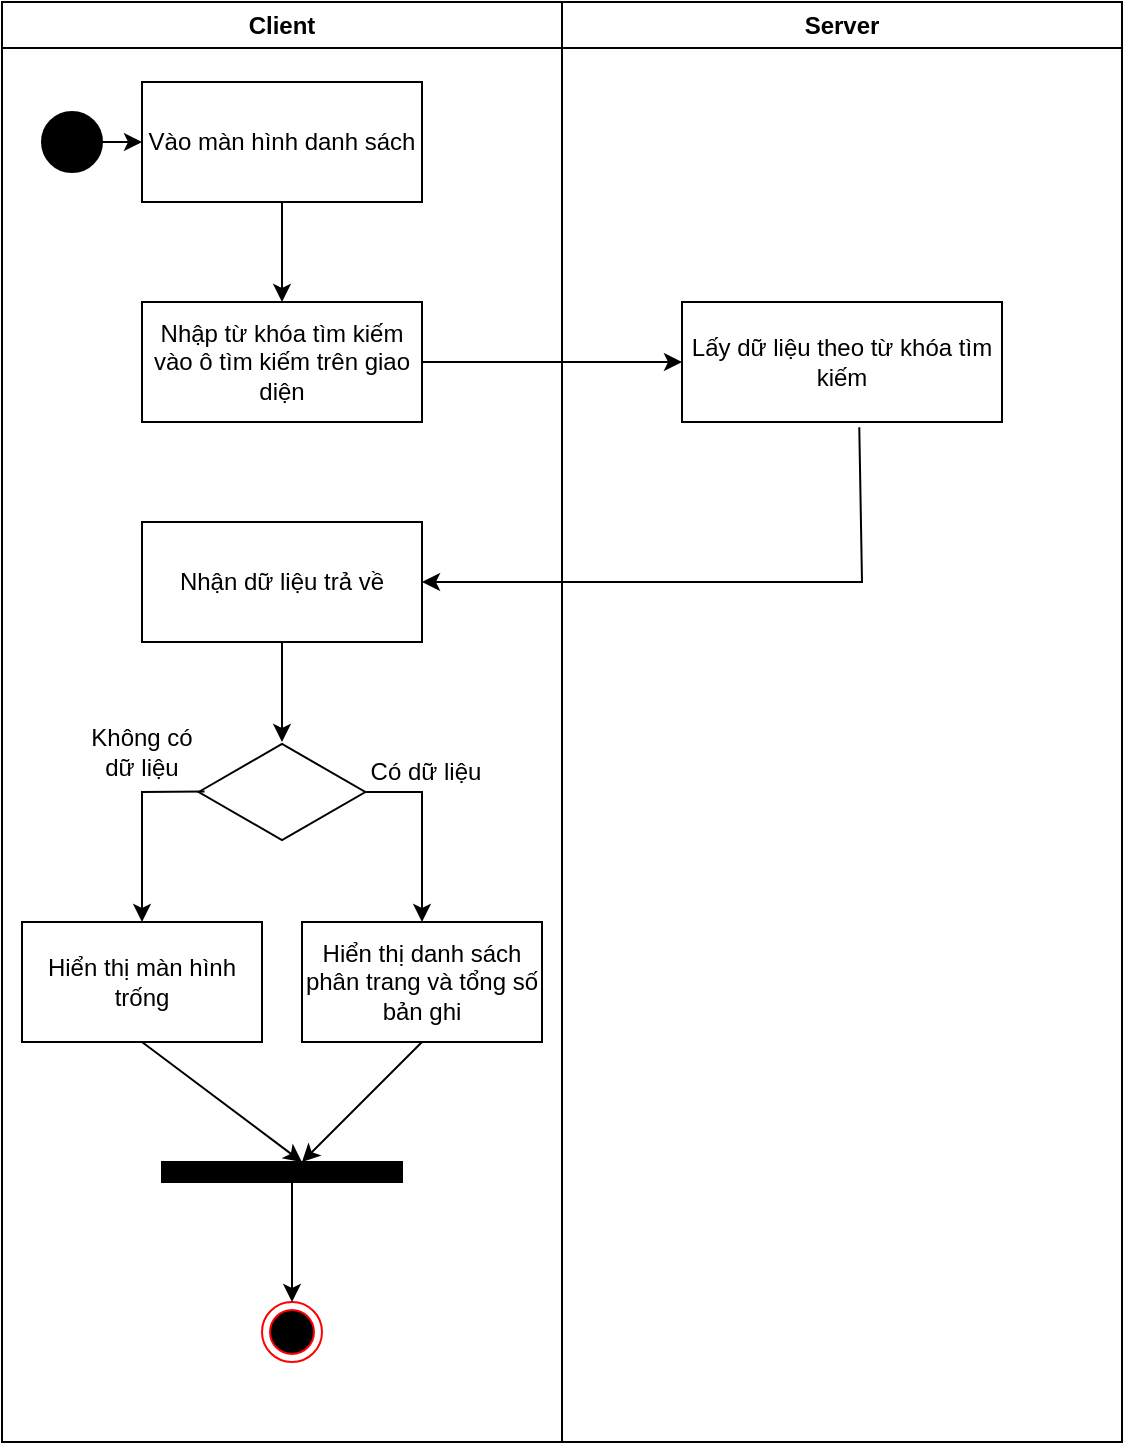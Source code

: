 <mxfile version="24.4.13" type="device">
  <diagram name="Trang-1" id="GBHsGRjqSpX1fSHoydOT">
    <mxGraphModel dx="794" dy="412" grid="1" gridSize="10" guides="1" tooltips="1" connect="1" arrows="1" fold="1" page="1" pageScale="1" pageWidth="827" pageHeight="1169" math="0" shadow="0">
      <root>
        <mxCell id="0" />
        <mxCell id="1" parent="0" />
        <mxCell id="dxGkeruf2liwoezaFk6p-1" value="Client" style="swimlane;whiteSpace=wrap;html=1;" vertex="1" parent="1">
          <mxGeometry x="80" y="40" width="280" height="720" as="geometry" />
        </mxCell>
        <mxCell id="dxGkeruf2liwoezaFk6p-2" value="" style="ellipse;shape=doubleEllipse;whiteSpace=wrap;html=1;aspect=fixed;fillColor=#000000;" vertex="1" parent="dxGkeruf2liwoezaFk6p-1">
          <mxGeometry x="20" y="55" width="30" height="30" as="geometry" />
        </mxCell>
        <mxCell id="dxGkeruf2liwoezaFk6p-3" value="Vào màn hình danh sách" style="rounded=0;whiteSpace=wrap;html=1;" vertex="1" parent="dxGkeruf2liwoezaFk6p-1">
          <mxGeometry x="70" y="40" width="140" height="60" as="geometry" />
        </mxCell>
        <mxCell id="dxGkeruf2liwoezaFk6p-4" value="" style="endArrow=classic;html=1;rounded=0;exitX=1;exitY=0.5;exitDx=0;exitDy=0;entryX=0;entryY=0.5;entryDx=0;entryDy=0;" edge="1" parent="dxGkeruf2liwoezaFk6p-1" source="dxGkeruf2liwoezaFk6p-2" target="dxGkeruf2liwoezaFk6p-3">
          <mxGeometry width="50" height="50" relative="1" as="geometry">
            <mxPoint x="310" y="200" as="sourcePoint" />
            <mxPoint x="360" y="150" as="targetPoint" />
          </mxGeometry>
        </mxCell>
        <mxCell id="dxGkeruf2liwoezaFk6p-14" value="Nhập từ khóa tìm kiếm vào ô tìm kiếm trên giao diện" style="rounded=0;whiteSpace=wrap;html=1;" vertex="1" parent="dxGkeruf2liwoezaFk6p-1">
          <mxGeometry x="70" y="150" width="140" height="60" as="geometry" />
        </mxCell>
        <mxCell id="dxGkeruf2liwoezaFk6p-15" value="" style="endArrow=classic;html=1;rounded=0;exitX=0.5;exitY=1;exitDx=0;exitDy=0;entryX=0.5;entryY=0;entryDx=0;entryDy=0;" edge="1" parent="dxGkeruf2liwoezaFk6p-1" source="dxGkeruf2liwoezaFk6p-3" target="dxGkeruf2liwoezaFk6p-14">
          <mxGeometry width="50" height="50" relative="1" as="geometry">
            <mxPoint x="300" y="150" as="sourcePoint" />
            <mxPoint x="350" y="100" as="targetPoint" />
          </mxGeometry>
        </mxCell>
        <mxCell id="dxGkeruf2liwoezaFk6p-18" value="Nhận dữ liệu trả về" style="rounded=0;whiteSpace=wrap;html=1;" vertex="1" parent="dxGkeruf2liwoezaFk6p-1">
          <mxGeometry x="70" y="260" width="140" height="60" as="geometry" />
        </mxCell>
        <mxCell id="dxGkeruf2liwoezaFk6p-43" value="" style="ellipse;html=1;shape=endState;fillColor=#000000;strokeColor=#ff0000;" vertex="1" parent="dxGkeruf2liwoezaFk6p-1">
          <mxGeometry x="130" y="650" width="30" height="30" as="geometry" />
        </mxCell>
        <mxCell id="dxGkeruf2liwoezaFk6p-44" value="" style="html=1;whiteSpace=wrap;aspect=fixed;shape=isoRectangle;" vertex="1" parent="dxGkeruf2liwoezaFk6p-1">
          <mxGeometry x="98.34" y="370" width="83.33" height="50" as="geometry" />
        </mxCell>
        <mxCell id="dxGkeruf2liwoezaFk6p-45" value="Hiển thị màn hình trống" style="rounded=0;whiteSpace=wrap;html=1;" vertex="1" parent="dxGkeruf2liwoezaFk6p-1">
          <mxGeometry x="10" y="460" width="120" height="60" as="geometry" />
        </mxCell>
        <mxCell id="dxGkeruf2liwoezaFk6p-46" value="Hiển thị danh sách phân trang và tổng số bản ghi" style="rounded=0;whiteSpace=wrap;html=1;" vertex="1" parent="dxGkeruf2liwoezaFk6p-1">
          <mxGeometry x="150" y="460" width="120" height="60" as="geometry" />
        </mxCell>
        <mxCell id="dxGkeruf2liwoezaFk6p-47" value="" style="endArrow=classic;html=1;rounded=0;" edge="1" parent="dxGkeruf2liwoezaFk6p-1">
          <mxGeometry width="50" height="50" relative="1" as="geometry">
            <mxPoint x="182" y="395" as="sourcePoint" />
            <mxPoint x="210" y="460" as="targetPoint" />
            <Array as="points">
              <mxPoint x="210" y="395" />
            </Array>
          </mxGeometry>
        </mxCell>
        <mxCell id="dxGkeruf2liwoezaFk6p-48" value="Có dữ liệu" style="text;html=1;align=center;verticalAlign=middle;whiteSpace=wrap;rounded=0;" vertex="1" parent="dxGkeruf2liwoezaFk6p-1">
          <mxGeometry x="181.67" y="370" width="60" height="30" as="geometry" />
        </mxCell>
        <mxCell id="dxGkeruf2liwoezaFk6p-49" value="" style="endArrow=classic;html=1;rounded=0;exitX=0.035;exitY=0.496;exitDx=0;exitDy=0;exitPerimeter=0;entryX=0.5;entryY=0;entryDx=0;entryDy=0;" edge="1" parent="dxGkeruf2liwoezaFk6p-1" source="dxGkeruf2liwoezaFk6p-44" target="dxGkeruf2liwoezaFk6p-45">
          <mxGeometry width="50" height="50" relative="1" as="geometry">
            <mxPoint x="340" y="490" as="sourcePoint" />
            <mxPoint x="390" y="440" as="targetPoint" />
            <Array as="points">
              <mxPoint x="70" y="395" />
            </Array>
          </mxGeometry>
        </mxCell>
        <mxCell id="dxGkeruf2liwoezaFk6p-50" value="Không có dữ liệu" style="text;html=1;align=center;verticalAlign=middle;whiteSpace=wrap;rounded=0;" vertex="1" parent="dxGkeruf2liwoezaFk6p-1">
          <mxGeometry x="40" y="360" width="60" height="30" as="geometry" />
        </mxCell>
        <mxCell id="dxGkeruf2liwoezaFk6p-51" value="" style="html=1;points=[[0,0,0,0,5],[0,1,0,0,-5],[1,0,0,0,5],[1,1,0,0,-5]];perimeter=orthogonalPerimeter;outlineConnect=0;targetShapes=umlLifeline;portConstraint=eastwest;newEdgeStyle={&quot;curved&quot;:0,&quot;rounded&quot;:0};direction=south;fillColor=#000000;" vertex="1" parent="dxGkeruf2liwoezaFk6p-1">
          <mxGeometry x="80" y="580" width="120" height="10" as="geometry" />
        </mxCell>
        <mxCell id="dxGkeruf2liwoezaFk6p-52" value="" style="endArrow=classic;html=1;rounded=0;exitX=0.5;exitY=1;exitDx=0;exitDy=0;entryX=0;entryY=0.417;entryDx=0;entryDy=0;entryPerimeter=0;" edge="1" parent="dxGkeruf2liwoezaFk6p-1" source="dxGkeruf2liwoezaFk6p-45" target="dxGkeruf2liwoezaFk6p-51">
          <mxGeometry width="50" height="50" relative="1" as="geometry">
            <mxPoint x="340" y="490" as="sourcePoint" />
            <mxPoint x="390" y="440" as="targetPoint" />
          </mxGeometry>
        </mxCell>
        <mxCell id="dxGkeruf2liwoezaFk6p-53" value="" style="endArrow=classic;html=1;rounded=0;entryX=0.5;entryY=0;entryDx=0;entryDy=0;" edge="1" parent="dxGkeruf2liwoezaFk6p-1" source="dxGkeruf2liwoezaFk6p-51" target="dxGkeruf2liwoezaFk6p-43">
          <mxGeometry width="50" height="50" relative="1" as="geometry">
            <mxPoint x="340" y="490" as="sourcePoint" />
            <mxPoint x="390" y="440" as="targetPoint" />
          </mxGeometry>
        </mxCell>
        <mxCell id="dxGkeruf2liwoezaFk6p-54" value="" style="endArrow=classic;html=1;rounded=0;exitX=0.5;exitY=1;exitDx=0;exitDy=0;" edge="1" parent="dxGkeruf2liwoezaFk6p-1" source="dxGkeruf2liwoezaFk6p-46">
          <mxGeometry width="50" height="50" relative="1" as="geometry">
            <mxPoint x="340" y="490" as="sourcePoint" />
            <mxPoint x="150" y="580" as="targetPoint" />
          </mxGeometry>
        </mxCell>
        <mxCell id="dxGkeruf2liwoezaFk6p-55" value="" style="endArrow=classic;html=1;rounded=0;exitX=0.5;exitY=1;exitDx=0;exitDy=0;" edge="1" parent="dxGkeruf2liwoezaFk6p-1" source="dxGkeruf2liwoezaFk6p-18">
          <mxGeometry width="50" height="50" relative="1" as="geometry">
            <mxPoint x="300" y="490" as="sourcePoint" />
            <mxPoint x="140" y="370" as="targetPoint" />
          </mxGeometry>
        </mxCell>
        <mxCell id="dxGkeruf2liwoezaFk6p-10" value="Server" style="swimlane;whiteSpace=wrap;html=1;" vertex="1" parent="1">
          <mxGeometry x="360" y="40" width="280" height="720" as="geometry" />
        </mxCell>
        <mxCell id="dxGkeruf2liwoezaFk6p-16" value="Lấy dữ liệu theo từ khóa tìm kiếm" style="rounded=0;whiteSpace=wrap;html=1;" vertex="1" parent="dxGkeruf2liwoezaFk6p-10">
          <mxGeometry x="60" y="150" width="160" height="60" as="geometry" />
        </mxCell>
        <mxCell id="dxGkeruf2liwoezaFk6p-17" value="" style="endArrow=classic;html=1;rounded=0;exitX=1;exitY=0.5;exitDx=0;exitDy=0;entryX=0;entryY=0.5;entryDx=0;entryDy=0;" edge="1" parent="1" source="dxGkeruf2liwoezaFk6p-14" target="dxGkeruf2liwoezaFk6p-16">
          <mxGeometry width="50" height="50" relative="1" as="geometry">
            <mxPoint x="380" y="290" as="sourcePoint" />
            <mxPoint x="430" y="240" as="targetPoint" />
          </mxGeometry>
        </mxCell>
        <mxCell id="dxGkeruf2liwoezaFk6p-20" value="" style="endArrow=classic;html=1;rounded=0;exitX=0.554;exitY=1.044;exitDx=0;exitDy=0;exitPerimeter=0;entryX=1;entryY=0.5;entryDx=0;entryDy=0;" edge="1" parent="1" source="dxGkeruf2liwoezaFk6p-16" target="dxGkeruf2liwoezaFk6p-18">
          <mxGeometry width="50" height="50" relative="1" as="geometry">
            <mxPoint x="380" y="290" as="sourcePoint" />
            <mxPoint x="430" y="240" as="targetPoint" />
            <Array as="points">
              <mxPoint x="510" y="330" />
            </Array>
          </mxGeometry>
        </mxCell>
      </root>
    </mxGraphModel>
  </diagram>
</mxfile>
